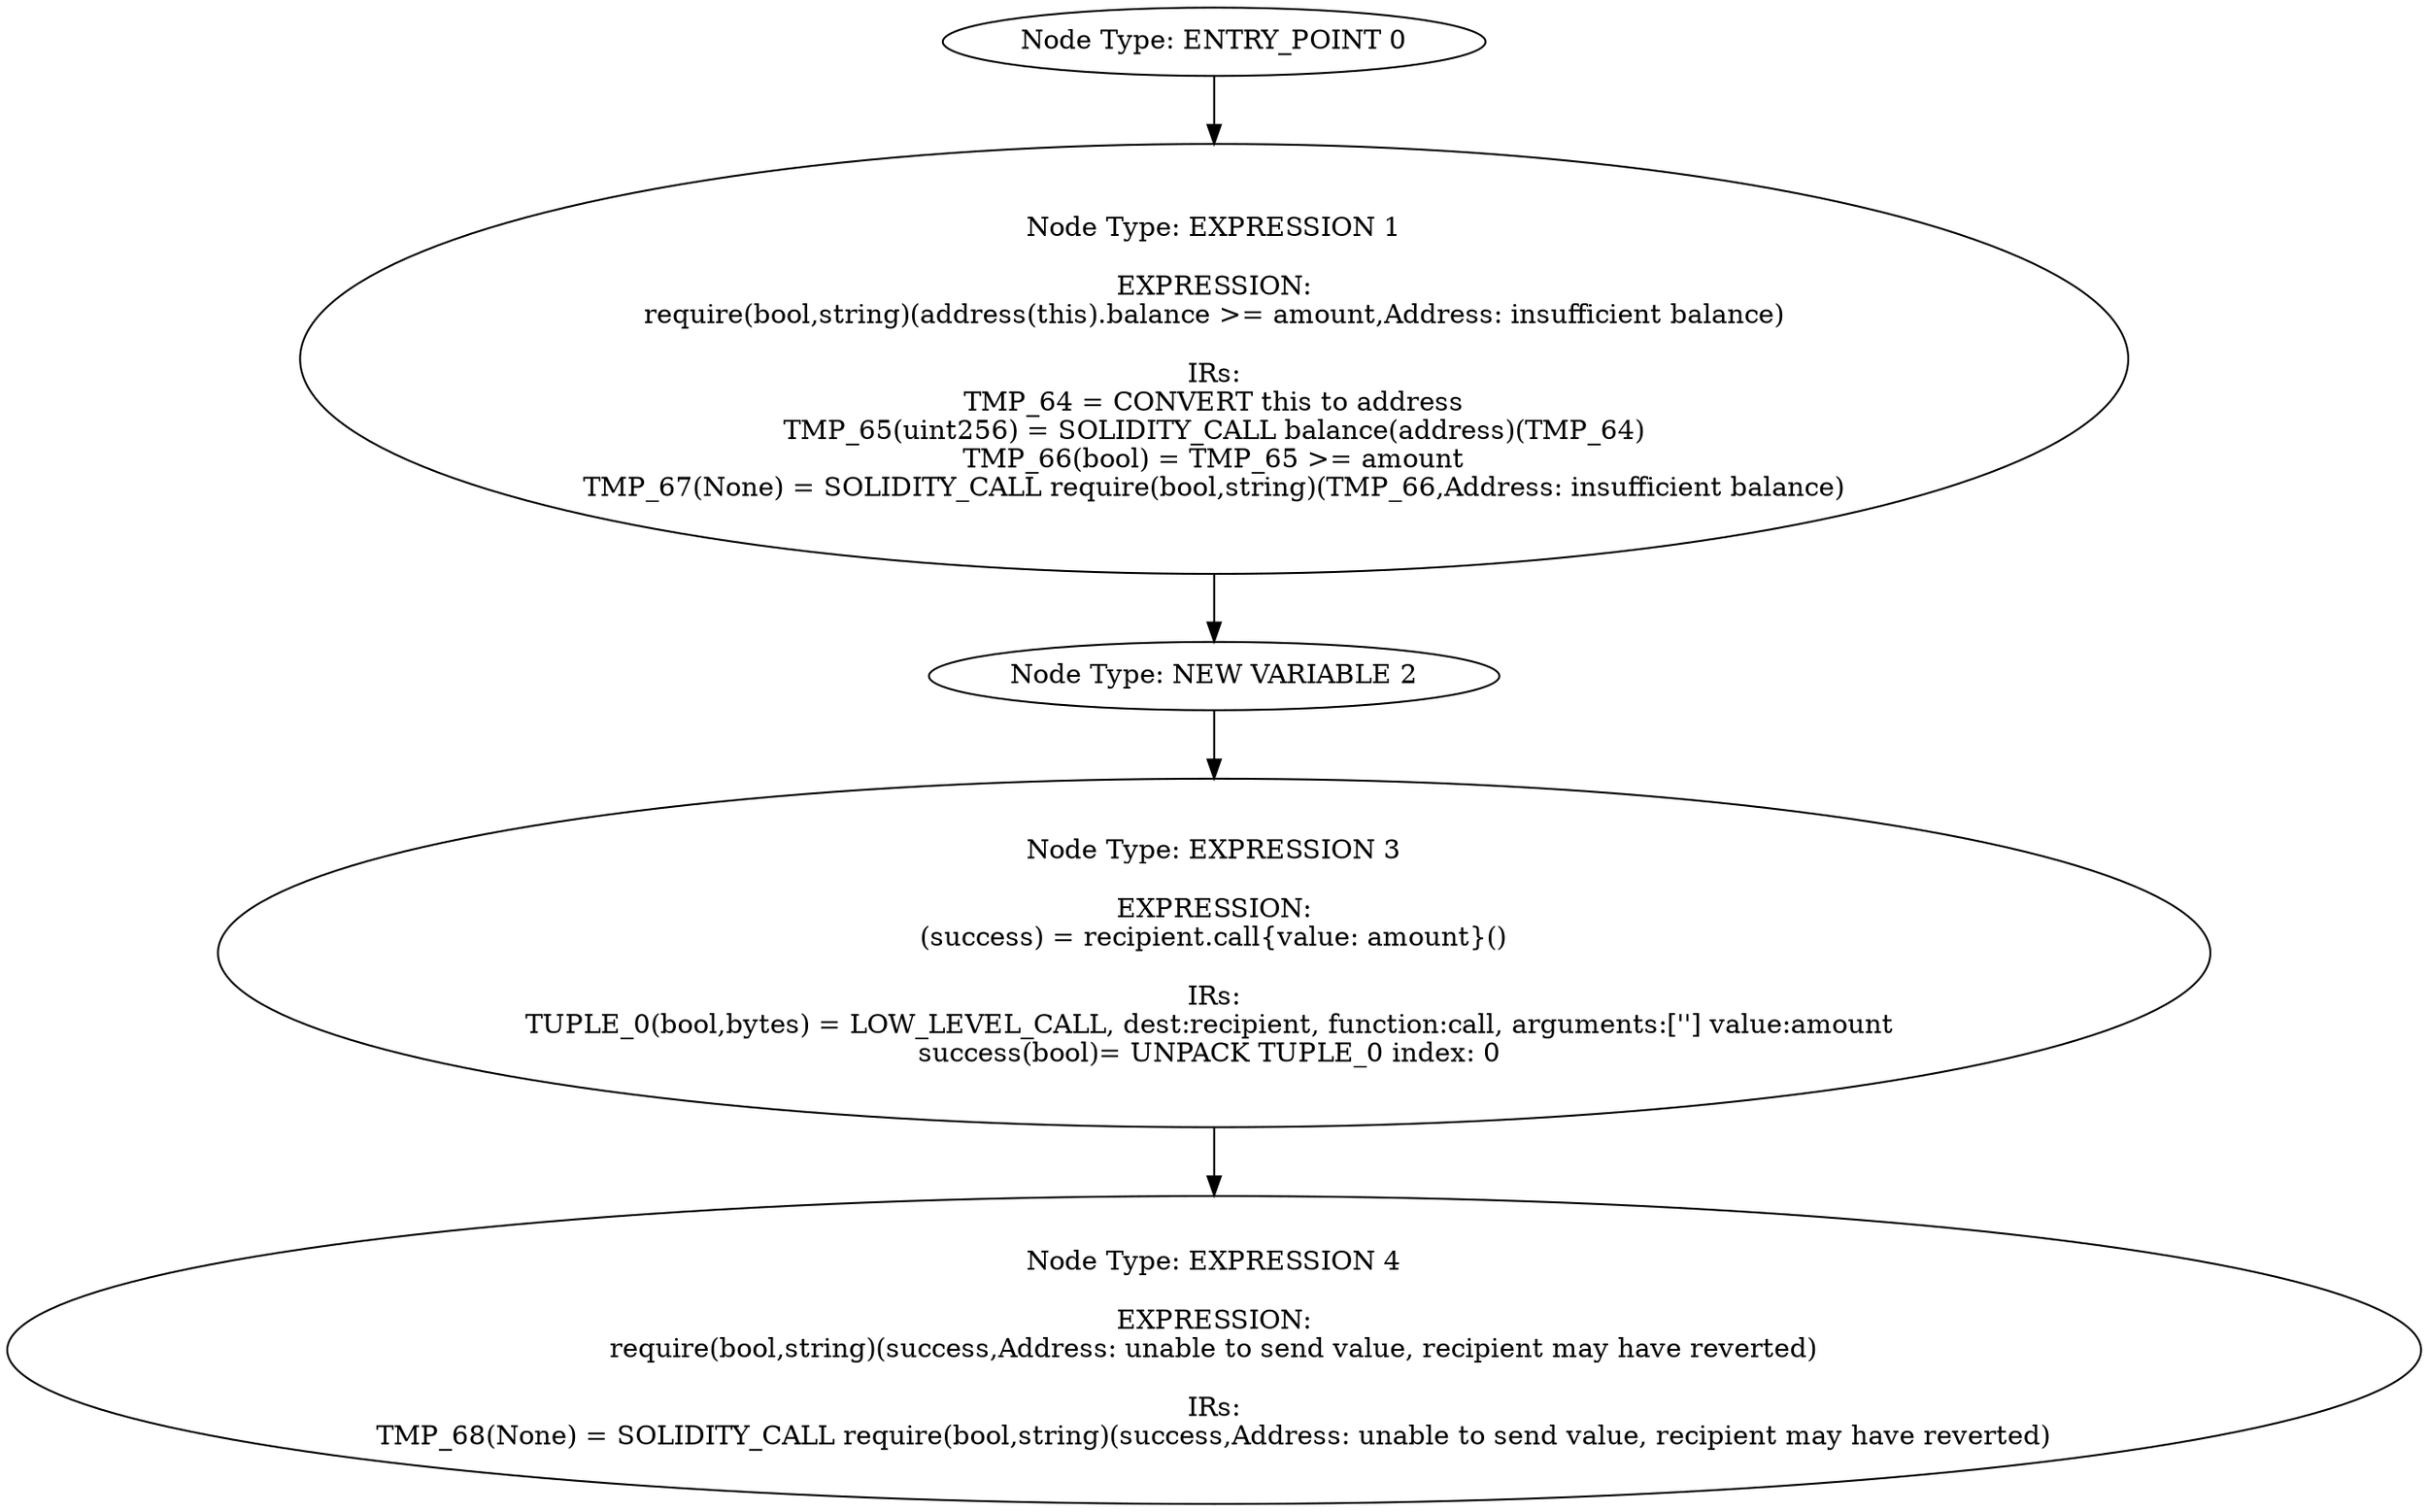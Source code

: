 digraph{
0[label="Node Type: ENTRY_POINT 0
"];
0->1;
1[label="Node Type: EXPRESSION 1

EXPRESSION:
require(bool,string)(address(this).balance >= amount,Address: insufficient balance)

IRs:
TMP_64 = CONVERT this to address
TMP_65(uint256) = SOLIDITY_CALL balance(address)(TMP_64)
TMP_66(bool) = TMP_65 >= amount
TMP_67(None) = SOLIDITY_CALL require(bool,string)(TMP_66,Address: insufficient balance)"];
1->2;
2[label="Node Type: NEW VARIABLE 2
"];
2->3;
3[label="Node Type: EXPRESSION 3

EXPRESSION:
(success) = recipient.call{value: amount}()

IRs:
TUPLE_0(bool,bytes) = LOW_LEVEL_CALL, dest:recipient, function:call, arguments:[''] value:amount 
success(bool)= UNPACK TUPLE_0 index: 0 "];
3->4;
4[label="Node Type: EXPRESSION 4

EXPRESSION:
require(bool,string)(success,Address: unable to send value, recipient may have reverted)

IRs:
TMP_68(None) = SOLIDITY_CALL require(bool,string)(success,Address: unable to send value, recipient may have reverted)"];
}
